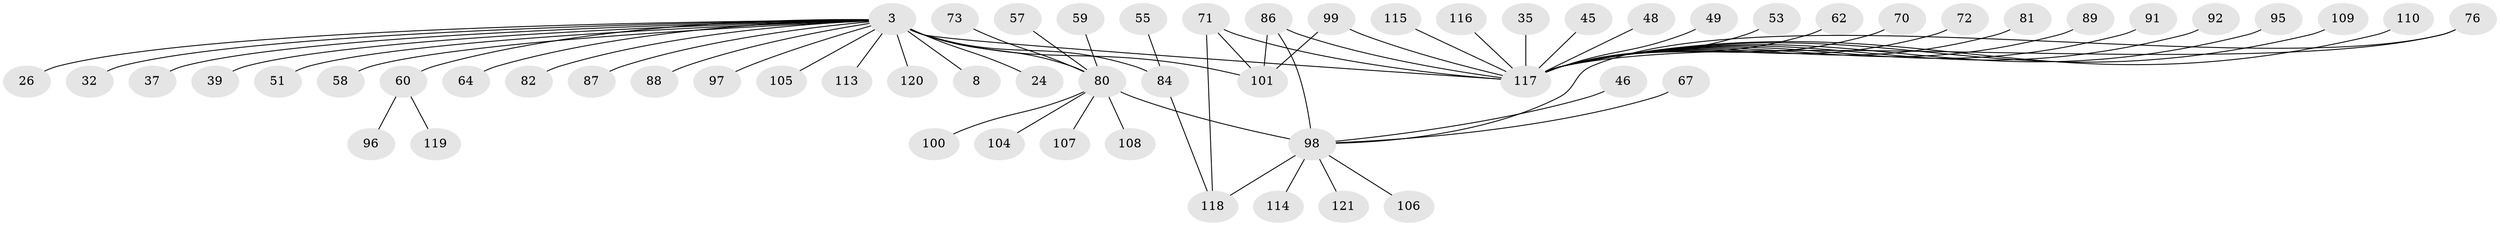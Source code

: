 // original degree distribution, {12: 0.008264462809917356, 17: 0.01652892561983471, 20: 0.008264462809917356, 4: 0.06611570247933884, 2: 0.17355371900826447, 11: 0.008264462809917356, 1: 0.5785123966942148, 3: 0.08264462809917356, 6: 0.01652892561983471, 5: 0.04132231404958678}
// Generated by graph-tools (version 1.1) at 2025/47/03/09/25 04:47:34]
// undirected, 60 vertices, 66 edges
graph export_dot {
graph [start="1"]
  node [color=gray90,style=filled];
  3 [super="+2"];
  8;
  24;
  26;
  32;
  35;
  37 [super="+30"];
  39;
  45;
  46;
  48;
  49;
  51;
  53;
  55;
  57;
  58;
  59;
  60;
  62;
  64;
  67;
  70;
  71 [super="+61"];
  72;
  73;
  76 [super="+42"];
  80 [super="+10+43+31+1+27+41+50+52+56"];
  81;
  82;
  84 [super="+21+54"];
  86 [super="+34"];
  87 [super="+85"];
  88;
  89;
  91;
  92;
  95 [super="+25"];
  96;
  97;
  98 [super="+40+44"];
  99;
  100;
  101 [super="+93+16"];
  104;
  105;
  106;
  107;
  108;
  109;
  110;
  113;
  114;
  115 [super="+83+111"];
  116;
  117 [super="+33+112+102+36+103+9+22"];
  118 [super="+14+17+66"];
  119;
  120 [super="+78"];
  121 [super="+75"];
  3 -- 24;
  3 -- 51;
  3 -- 58;
  3 -- 60 [weight=2];
  3 -- 64;
  3 -- 88;
  3 -- 97;
  3 -- 101 [weight=4];
  3 -- 8;
  3 -- 82;
  3 -- 84 [weight=2];
  3 -- 26;
  3 -- 32;
  3 -- 39;
  3 -- 105;
  3 -- 113;
  3 -- 37;
  3 -- 80 [weight=3];
  3 -- 117 [weight=5];
  3 -- 120;
  3 -- 87;
  35 -- 117;
  45 -- 117;
  46 -- 98;
  48 -- 117;
  49 -- 117;
  53 -- 117;
  55 -- 84;
  57 -- 80;
  59 -- 80;
  60 -- 96;
  60 -- 119;
  62 -- 117;
  67 -- 98;
  70 -- 117;
  71 -- 118;
  71 -- 101;
  71 -- 117 [weight=3];
  72 -- 117;
  73 -- 80;
  76 -- 117;
  76 -- 98;
  80 -- 104;
  80 -- 100;
  80 -- 108;
  80 -- 107;
  80 -- 98 [weight=2];
  81 -- 117;
  84 -- 118;
  86 -- 101;
  86 -- 117 [weight=2];
  86 -- 98 [weight=2];
  89 -- 117;
  91 -- 117;
  92 -- 117;
  95 -- 117;
  98 -- 106;
  98 -- 114;
  98 -- 118 [weight=2];
  98 -- 121;
  99 -- 101;
  99 -- 117;
  109 -- 117;
  110 -- 117;
  115 -- 117;
  116 -- 117;
}
